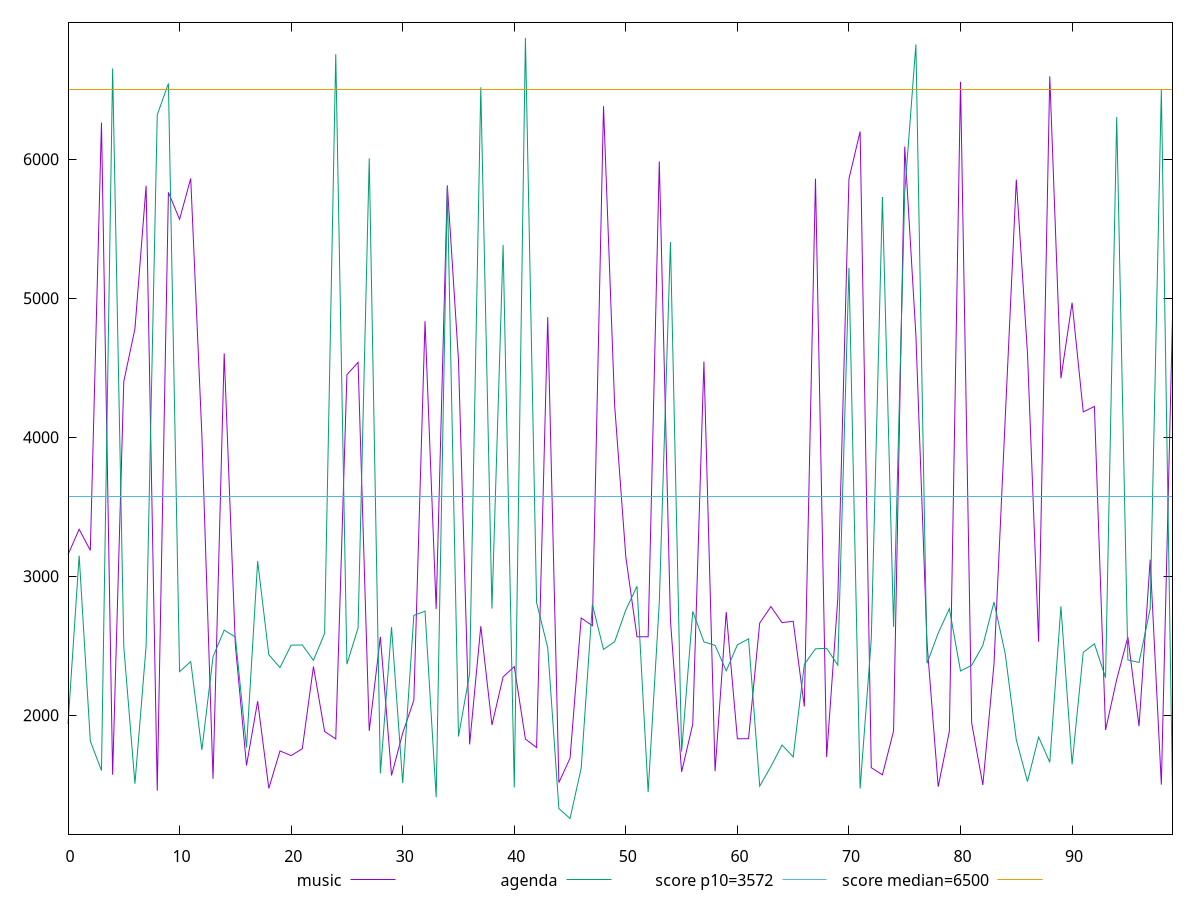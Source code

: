 reset

$music <<EOF
0 3154.965
1 3337.3690000000006
2 3185.1220000000008
3 6264.239
4 1571.19
5 4400.298
6 4780.630999999999
7 5809.825
8 1456.359
9 5761.704
10 5567.946999999999
11 5862.063999999999
12 4013.9900000000007
13 1542.1550000000002
14 4603.628000000001
15 2503.4260000000004
16 1637.699
17 2100.3274999999994
18 1472.8139999999999
19 1742.1949999999997
20 1708.8390000000002
21 1757.9434999999999
22 2349.522
23 1882.2415
24 1828.8984999999998
25 4449.48
26 4539.133
27 1886.9689999999998
28 2563.522
29 1565.9279999999999
30 1870.6875000000002
31 2107.4775
32 4834.735000000001
33 2764.11
34 5812.553000000001
35 4554.625999999998
36 1789.1059999999998
37 2640.077
38 1928.5990000000002
39 2275.0730000000003
40 2349.4080000000004
41 1827.8485
42 1766.4239999999998
43 4863.990999999999
44 1514.634
45 1690.2110000000002
46 2699.3
47 2643.27
48 6382.0509999999995
49 4226.615
50 3138.294
51 2563.974
52 2564.1100000000006
53 5984.914
54 2680.6320000000005
55 1591.3920000000003
56 1935.257
57 4544.695000000001
58 1596.993
59 2741.608
60 1829.6399999999999
61 1830.6495
62 2662.2470000000003
63 2781.1820000000002
64 2665.7740000000003
65 2675.4379999999996
66 2062.2650000000003
67 5860.562
68 1698.2710000000002
69 2838.472
70 5859.425
71 6199.588
72 1621.815
73 1570.3319999999999
74 1885.7355000000002
75 6091.198
76 4732.799
77 2515.9180000000006
78 1484.655
79 1883.4095
80 6557.758
81 1943.0600000000004
82 1497.4830000000002
83 2367.645
84 4122.503000000001
85 5853.7029999999995
86 4607.411000000001
87 2527.7560000000003
88 6597.017999999997
89 4424.034999999999
90 4968.092
91 4182.103
92 4221.403
93 1892.9199999999996
94 2256.7825000000003
95 2561.7949999999996
96 1920.15
97 3118.906
98 1499.8740000000003
99 4859.812000000001
EOF

$agenda <<EOF
0 1935.9835
1 3147.6029999999996
2 1813.1704999999997
3 1601.144
4 6653.352
5 2491.112
6 1506.4620000000002
7 2495.768
8 6319.67
9 6545.775999999999
10 2313.037
11 2385.605
12 1749.9340000000002
13 2420.036
14 2611.486
15 2562.208
16 1766.9679999999998
17 3107.7459999999996
18 2434.742
19 2342.3859999999995
20 2503.586
21 2504.8059999999996
22 2394.5780000000004
23 2587.9750000000004
24 6756.057999999999
25 2366.8460000000005
26 2627.2819999999997
27 6007.174000000001
28 1580.655
29 2632.7699999999995
30 1511.1929999999998
31 2717.8709999999996
32 2748.254
33 1409.5880000000002
34 5798.112999999999
35 1846.345
36 2299.309
37 6518.209
38 2766.728
39 5384.217
40 1479.219
41 6873.472
42 2809.866
43 2485.206
44 1327.54
45 1255.937
46 1619.0640000000003
47 2796.3779999999997
48 2472.646
49 2528.684
50 2756.6980000000003
51 2927.674
52 1445.8740000000003
53 2810.484
54 5403.92
55 1737.4095000000002
56 2746.3599999999997
57 2527.3720000000003
58 2501.844
59 2318.793
60 2506.076
61 2548.884
62 1489.122
63 1629.7355000000002
64 1784.7424999999998
65 1699.395
66 2365.2239999999997
67 2477.2799999999993
68 2480.702
69 2359.6899999999996
70 5218.717000000001
71 1471.758
72 2546.0730000000003
73 5728.539000000001
74 2635.5019999999995
75 5761.565000000001
76 6826.084000000001
77 2372.9979999999996
78 2590.3140000000003
79 2766.3489999999993
80 2317.434
81 2358.6180000000004
82 2502.108
83 2813.667
84 2445.441
85 1821.466
86 1521.666
87 1842.6300000000003
88 1660.2869999999998
89 2782.677
90 1645.905
91 2451.8959999999997
92 2513.26
93 2269.4199999999996
94 6303.946000000001
95 2397.16
96 2379.2480000000005
97 2765.152
98 6500.804000000001
99 1452.408
EOF

set key outside below
set xrange [0:99]
set yrange [1143.5863:6985.8227]
set trange [1143.5863:6985.8227]
set terminal svg size 640, 520 enhanced background rgb 'white'
set output "reports/report_00027_2021-02-24T12-40-31.850Z/first-cpu-idle/comparison/line/0_vs_1.svg"

plot $music title "music" with line, \
     $agenda title "agenda" with line, \
     3572 title "score p10=3572", \
     6500 title "score median=6500"

reset
